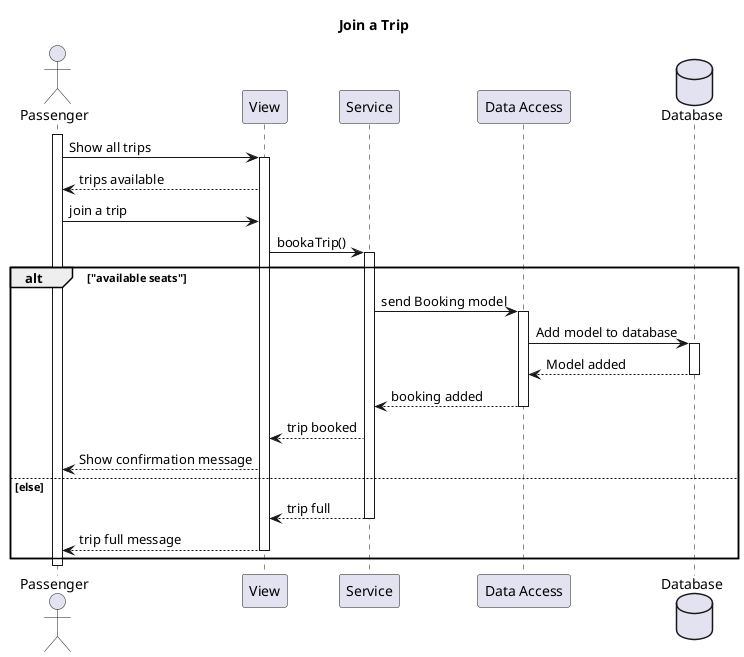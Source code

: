 @startuml Join a Trip

title Join a Trip
actor Passenger as a
participant View as v
participant Service as s
participant "Data Access" as da
database Database as db

activate a
a -> v : Show all trips
activate v
v --> a : trips available
a -> v: join a trip
v -> s: bookaTrip()
alt "available seats"
activate s
s -> da: send Booking model
activate da
da -> db: Add model to database
activate db
db --> da: Model added
deactivate db
da --> s : booking added
deactivate da
s --> v : trip booked
v --> a: Show confirmation message
else else
s --> v : trip full
deactivate s
v --> a :trip full message 
deactivate v
end
deactivate a
@enduml